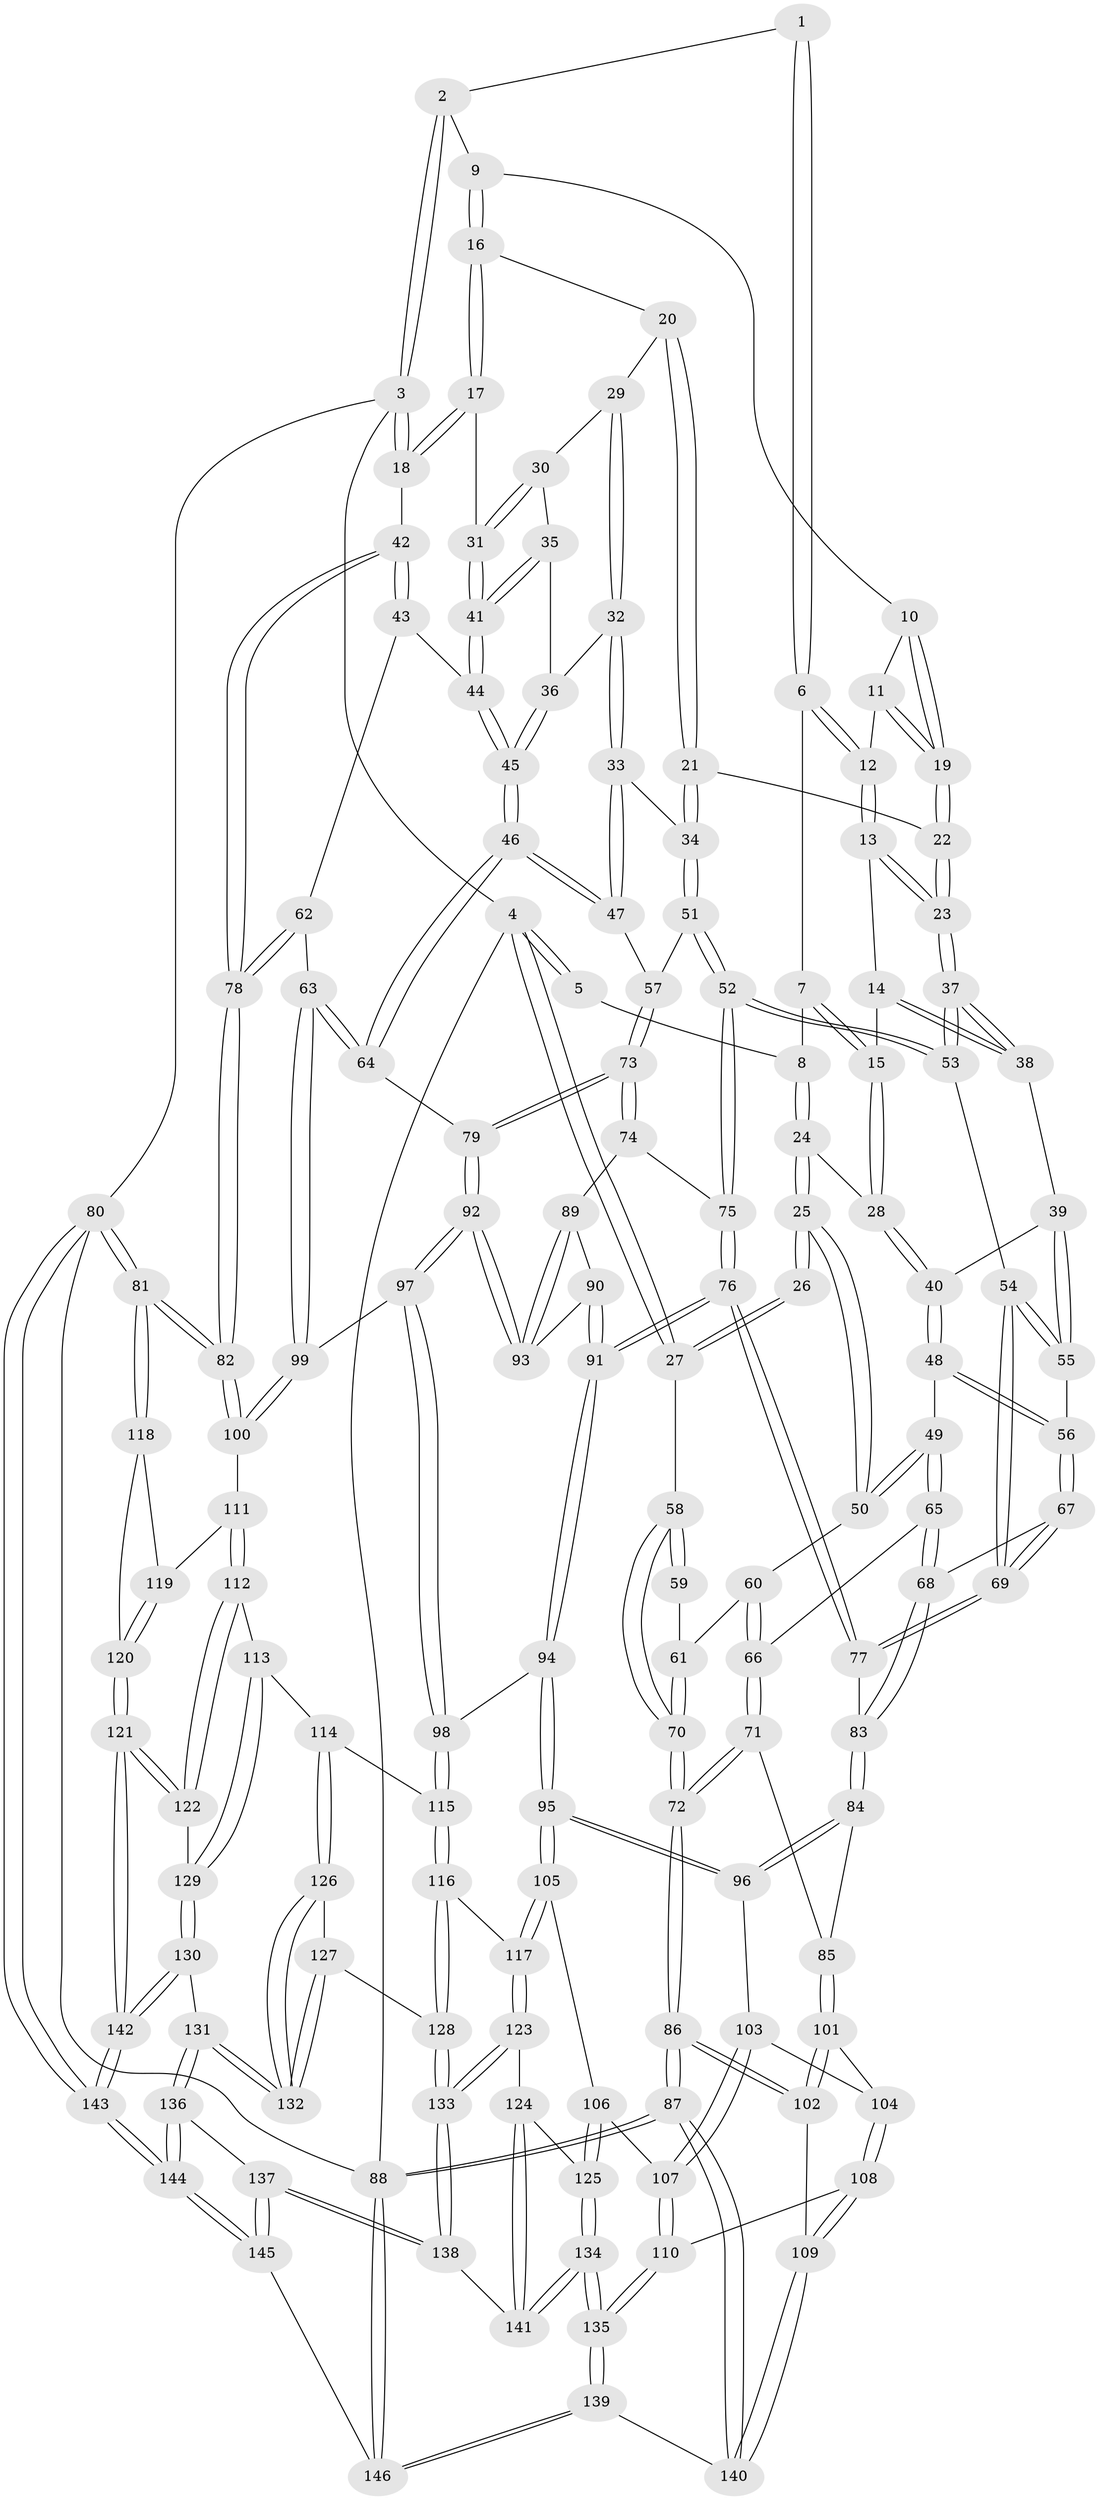 // coarse degree distribution, {3: 0.29545454545454547, 5: 0.22727272727272727, 7: 0.022727272727272728, 4: 0.38636363636363635, 2: 0.06818181818181818}
// Generated by graph-tools (version 1.1) at 2025/54/03/04/25 22:54:17]
// undirected, 146 vertices, 362 edges
graph export_dot {
  node [color=gray90,style=filled];
  1 [pos="+0.5397466154045294+0"];
  2 [pos="+0.5930331297398209+0"];
  3 [pos="+1+0"];
  4 [pos="+0+0"];
  5 [pos="+0.096664173730977+0"];
  6 [pos="+0.4250214403595688+0.03316074908749815"];
  7 [pos="+0.38087158991582004+0.05678003700691627"];
  8 [pos="+0.25370671670698536+0.07006826330204423"];
  9 [pos="+0.6195481366096296+0"];
  10 [pos="+0.512249863591057+0.11645175955193114"];
  11 [pos="+0.469036577863406+0.11608598912912375"];
  12 [pos="+0.4311554430749559+0.10476501595039979"];
  13 [pos="+0.4221550542933041+0.14018051728676245"];
  14 [pos="+0.34602468049870533+0.16425637688951553"];
  15 [pos="+0.33326062459480127+0.16200409033727997"];
  16 [pos="+0.6393770633403578+0"];
  17 [pos="+0.9045766933611763+0.11886488423390737"];
  18 [pos="+1+0"];
  19 [pos="+0.5106783517493169+0.18734816274013866"];
  20 [pos="+0.6525195658722824+0.06382311134332684"];
  21 [pos="+0.6024518783287871+0.1848220517704674"];
  22 [pos="+0.511608294751643+0.20133718337229398"];
  23 [pos="+0.4834453829006939+0.22203318304943953"];
  24 [pos="+0.2533735685946742+0.1522021851413645"];
  25 [pos="+0.16548816426577417+0.22748300380177358"];
  26 [pos="+0.16100588112729847+0.22508682272965058"];
  27 [pos="+0+0"];
  28 [pos="+0.3025158748196355+0.16614054975931006"];
  29 [pos="+0.7152320985235188+0.13000348877594423"];
  30 [pos="+0.7638791767651334+0.13893100809686992"];
  31 [pos="+0.9013966655701416+0.12239053147624601"];
  32 [pos="+0.7267109358226786+0.20054977211224015"];
  33 [pos="+0.6549642616998647+0.25732549795676213"];
  34 [pos="+0.637109739491327+0.2484888064486602"];
  35 [pos="+0.7855768812797311+0.20919990628274815"];
  36 [pos="+0.7449436040049413+0.21087565094234487"];
  37 [pos="+0.4699036200377468+0.2537403153141265"];
  38 [pos="+0.41134800464234483+0.2438611134597407"];
  39 [pos="+0.346412835439637+0.26932694166431215"];
  40 [pos="+0.34023679549472163+0.26893441833657594"];
  41 [pos="+0.8503295642623004+0.22694257714430996"];
  42 [pos="+1+0"];
  43 [pos="+0.8906025693200316+0.3058355277685444"];
  44 [pos="+0.8498795088346619+0.2865263574146872"];
  45 [pos="+0.7518532224836842+0.3605340525388412"];
  46 [pos="+0.7457867766901675+0.36697826533143035"];
  47 [pos="+0.7324317504149134+0.3644214717251982"];
  48 [pos="+0.2800236906690132+0.31841095129231517"];
  49 [pos="+0.18856968137393776+0.3080854213411119"];
  50 [pos="+0.18154591596946654+0.2987716715290524"];
  51 [pos="+0.5244400199100655+0.34844540794186146"];
  52 [pos="+0.4921211717848833+0.35618293108005117"];
  53 [pos="+0.4906512471121355+0.35468216399279295"];
  54 [pos="+0.46159710851207303+0.3559715417318762"];
  55 [pos="+0.4032900661632699+0.355705494178871"];
  56 [pos="+0.3407780551751257+0.3750541827211845"];
  57 [pos="+0.686512883475435+0.38313660905350205"];
  58 [pos="+0+0"];
  59 [pos="+0.0473923675244035+0.26548242085318646"];
  60 [pos="+0.05886728774942344+0.35833678011555037"];
  61 [pos="+0+0.3529523589233629"];
  62 [pos="+0.9671479201474027+0.38604460338435115"];
  63 [pos="+0.8217503249017446+0.5112650087394792"];
  64 [pos="+0.8174338936741593+0.5080018493398819"];
  65 [pos="+0.19135003333438053+0.4111671981010968"];
  66 [pos="+0.08875224511346227+0.4462458995775961"];
  67 [pos="+0.33619463510822306+0.3930512192970853"];
  68 [pos="+0.20332710933343928+0.4322262033323227"];
  69 [pos="+0.3408216138578114+0.4636897036176227"];
  70 [pos="+0+0.393374164322519"];
  71 [pos="+0.027887224472728397+0.5205256274812305"];
  72 [pos="+0+0.5106254804933225"];
  73 [pos="+0.6155638758516878+0.47770661254362007"];
  74 [pos="+0.5402735893812549+0.44567714063969915"];
  75 [pos="+0.49271858185534634+0.36619098927055244"];
  76 [pos="+0.3976252048224177+0.516177755626708"];
  77 [pos="+0.34073287930456936+0.4722546296450339"];
  78 [pos="+1+0.3923210345714537"];
  79 [pos="+0.6363808555924841+0.5461250447802881"];
  80 [pos="+1+1"];
  81 [pos="+1+0.7791044078003235"];
  82 [pos="+1+0.5271282881212305"];
  83 [pos="+0.22284498327826655+0.49040383732691545"];
  84 [pos="+0.20904823976244555+0.5357683442770146"];
  85 [pos="+0.14515851041413436+0.5892585547168556"];
  86 [pos="+0+0.6537248038468763"];
  87 [pos="+0+0.9539705873460806"];
  88 [pos="+0+1"];
  89 [pos="+0.5393653785367898+0.4480422771002217"];
  90 [pos="+0.49314476768714166+0.5342682882779746"];
  91 [pos="+0.41057143378016064+0.5612327388951283"];
  92 [pos="+0.6109382961783231+0.5927122651864164"];
  93 [pos="+0.5573585367198456+0.5597011209900897"];
  94 [pos="+0.40277469355690676+0.5944228573388519"];
  95 [pos="+0.3825088744208116+0.6303550454241187"];
  96 [pos="+0.3374987489876143+0.6149619436898421"];
  97 [pos="+0.6088439895492884+0.6273143682363651"];
  98 [pos="+0.6082831370896558+0.6299556745924548"];
  99 [pos="+0.852840205454513+0.5825406561897285"];
  100 [pos="+0.8636586462797725+0.6015430452865046"];
  101 [pos="+0.1454934661012679+0.6096780626314869"];
  102 [pos="+0.09613749583938382+0.6764962778201145"];
  103 [pos="+0.24889267529401196+0.6464388964613299"];
  104 [pos="+0.17201120399718325+0.6369153802763682"];
  105 [pos="+0.38510291757422943+0.6659197634711366"];
  106 [pos="+0.3538107119147162+0.7106824840371025"];
  107 [pos="+0.2814875433923775+0.743551948636821"];
  108 [pos="+0.23590137538413536+0.7532592900986926"];
  109 [pos="+0.09711256708334998+0.8070201491894504"];
  110 [pos="+0.2565716793325069+0.7585103338289779"];
  111 [pos="+0.8594775847083131+0.6267011235764165"];
  112 [pos="+0.8377888437068686+0.6477159313207652"];
  113 [pos="+0.7134024681645653+0.718912199952065"];
  114 [pos="+0.6814078481952741+0.7162179605935802"];
  115 [pos="+0.6113552184542289+0.6619572032815092"];
  116 [pos="+0.5239108430588161+0.7283583166522214"];
  117 [pos="+0.5017466916904244+0.7297305806512097"];
  118 [pos="+0.9724880293718033+0.7075253872516647"];
  119 [pos="+0.8700818042637591+0.6414290343977552"];
  120 [pos="+0.9442617075635482+0.8998729259484431"];
  121 [pos="+0.9541830667603507+0.9562390389287564"];
  122 [pos="+0.8218363811286082+0.8193634913322907"];
  123 [pos="+0.46277000333393237+0.819546691137266"];
  124 [pos="+0.41091428010492836+0.825063807017414"];
  125 [pos="+0.39041690824264746+0.8219627340254737"];
  126 [pos="+0.6569297385059449+0.7721286752438485"];
  127 [pos="+0.5636871829371899+0.7978037033952852"];
  128 [pos="+0.5596215867534511+0.7965220350267238"];
  129 [pos="+0.7520124906012795+0.8025860126530701"];
  130 [pos="+0.706720426900183+0.887746160945554"];
  131 [pos="+0.6546114747401156+0.8987484657736184"];
  132 [pos="+0.6468847237523235+0.8667116212586387"];
  133 [pos="+0.516702403333025+0.8965149750396937"];
  134 [pos="+0.30087332570120495+0.9378015516333065"];
  135 [pos="+0.2900040216667017+0.9474644284196029"];
  136 [pos="+0.6510968637279574+0.9032082919103892"];
  137 [pos="+0.5394183981488192+0.946050886667324"];
  138 [pos="+0.5189775867485206+0.9088190594372607"];
  139 [pos="+0.2707856960002145+0.9966961777449808"];
  140 [pos="+0.0756564758454637+0.8381113238003313"];
  141 [pos="+0.43690164997789266+0.8945932834436685"];
  142 [pos="+0.9780231108187148+1"];
  143 [pos="+1+1"];
  144 [pos="+0.8223172447272161+1"];
  145 [pos="+0.4461295913732604+1"];
  146 [pos="+0.29873560557046025+1"];
  1 -- 2;
  1 -- 6;
  1 -- 6;
  2 -- 3;
  2 -- 3;
  2 -- 9;
  3 -- 4;
  3 -- 18;
  3 -- 18;
  3 -- 80;
  4 -- 5;
  4 -- 5;
  4 -- 27;
  4 -- 27;
  4 -- 88;
  5 -- 8;
  6 -- 7;
  6 -- 12;
  6 -- 12;
  7 -- 8;
  7 -- 15;
  7 -- 15;
  8 -- 24;
  8 -- 24;
  9 -- 10;
  9 -- 16;
  9 -- 16;
  10 -- 11;
  10 -- 19;
  10 -- 19;
  11 -- 12;
  11 -- 19;
  11 -- 19;
  12 -- 13;
  12 -- 13;
  13 -- 14;
  13 -- 23;
  13 -- 23;
  14 -- 15;
  14 -- 38;
  14 -- 38;
  15 -- 28;
  15 -- 28;
  16 -- 17;
  16 -- 17;
  16 -- 20;
  17 -- 18;
  17 -- 18;
  17 -- 31;
  18 -- 42;
  19 -- 22;
  19 -- 22;
  20 -- 21;
  20 -- 21;
  20 -- 29;
  21 -- 22;
  21 -- 34;
  21 -- 34;
  22 -- 23;
  22 -- 23;
  23 -- 37;
  23 -- 37;
  24 -- 25;
  24 -- 25;
  24 -- 28;
  25 -- 26;
  25 -- 26;
  25 -- 50;
  25 -- 50;
  26 -- 27;
  26 -- 27;
  27 -- 58;
  28 -- 40;
  28 -- 40;
  29 -- 30;
  29 -- 32;
  29 -- 32;
  30 -- 31;
  30 -- 31;
  30 -- 35;
  31 -- 41;
  31 -- 41;
  32 -- 33;
  32 -- 33;
  32 -- 36;
  33 -- 34;
  33 -- 47;
  33 -- 47;
  34 -- 51;
  34 -- 51;
  35 -- 36;
  35 -- 41;
  35 -- 41;
  36 -- 45;
  36 -- 45;
  37 -- 38;
  37 -- 38;
  37 -- 53;
  37 -- 53;
  38 -- 39;
  39 -- 40;
  39 -- 55;
  39 -- 55;
  40 -- 48;
  40 -- 48;
  41 -- 44;
  41 -- 44;
  42 -- 43;
  42 -- 43;
  42 -- 78;
  42 -- 78;
  43 -- 44;
  43 -- 62;
  44 -- 45;
  44 -- 45;
  45 -- 46;
  45 -- 46;
  46 -- 47;
  46 -- 47;
  46 -- 64;
  46 -- 64;
  47 -- 57;
  48 -- 49;
  48 -- 56;
  48 -- 56;
  49 -- 50;
  49 -- 50;
  49 -- 65;
  49 -- 65;
  50 -- 60;
  51 -- 52;
  51 -- 52;
  51 -- 57;
  52 -- 53;
  52 -- 53;
  52 -- 75;
  52 -- 75;
  53 -- 54;
  54 -- 55;
  54 -- 55;
  54 -- 69;
  54 -- 69;
  55 -- 56;
  56 -- 67;
  56 -- 67;
  57 -- 73;
  57 -- 73;
  58 -- 59;
  58 -- 59;
  58 -- 70;
  58 -- 70;
  59 -- 61;
  60 -- 61;
  60 -- 66;
  60 -- 66;
  61 -- 70;
  61 -- 70;
  62 -- 63;
  62 -- 78;
  62 -- 78;
  63 -- 64;
  63 -- 64;
  63 -- 99;
  63 -- 99;
  64 -- 79;
  65 -- 66;
  65 -- 68;
  65 -- 68;
  66 -- 71;
  66 -- 71;
  67 -- 68;
  67 -- 69;
  67 -- 69;
  68 -- 83;
  68 -- 83;
  69 -- 77;
  69 -- 77;
  70 -- 72;
  70 -- 72;
  71 -- 72;
  71 -- 72;
  71 -- 85;
  72 -- 86;
  72 -- 86;
  73 -- 74;
  73 -- 74;
  73 -- 79;
  73 -- 79;
  74 -- 75;
  74 -- 89;
  75 -- 76;
  75 -- 76;
  76 -- 77;
  76 -- 77;
  76 -- 91;
  76 -- 91;
  77 -- 83;
  78 -- 82;
  78 -- 82;
  79 -- 92;
  79 -- 92;
  80 -- 81;
  80 -- 81;
  80 -- 143;
  80 -- 143;
  80 -- 88;
  81 -- 82;
  81 -- 82;
  81 -- 118;
  81 -- 118;
  82 -- 100;
  82 -- 100;
  83 -- 84;
  83 -- 84;
  84 -- 85;
  84 -- 96;
  84 -- 96;
  85 -- 101;
  85 -- 101;
  86 -- 87;
  86 -- 87;
  86 -- 102;
  86 -- 102;
  87 -- 88;
  87 -- 88;
  87 -- 140;
  87 -- 140;
  88 -- 146;
  88 -- 146;
  89 -- 90;
  89 -- 93;
  89 -- 93;
  90 -- 91;
  90 -- 91;
  90 -- 93;
  91 -- 94;
  91 -- 94;
  92 -- 93;
  92 -- 93;
  92 -- 97;
  92 -- 97;
  94 -- 95;
  94 -- 95;
  94 -- 98;
  95 -- 96;
  95 -- 96;
  95 -- 105;
  95 -- 105;
  96 -- 103;
  97 -- 98;
  97 -- 98;
  97 -- 99;
  98 -- 115;
  98 -- 115;
  99 -- 100;
  99 -- 100;
  100 -- 111;
  101 -- 102;
  101 -- 102;
  101 -- 104;
  102 -- 109;
  103 -- 104;
  103 -- 107;
  103 -- 107;
  104 -- 108;
  104 -- 108;
  105 -- 106;
  105 -- 117;
  105 -- 117;
  106 -- 107;
  106 -- 125;
  106 -- 125;
  107 -- 110;
  107 -- 110;
  108 -- 109;
  108 -- 109;
  108 -- 110;
  109 -- 140;
  109 -- 140;
  110 -- 135;
  110 -- 135;
  111 -- 112;
  111 -- 112;
  111 -- 119;
  112 -- 113;
  112 -- 122;
  112 -- 122;
  113 -- 114;
  113 -- 129;
  113 -- 129;
  114 -- 115;
  114 -- 126;
  114 -- 126;
  115 -- 116;
  115 -- 116;
  116 -- 117;
  116 -- 128;
  116 -- 128;
  117 -- 123;
  117 -- 123;
  118 -- 119;
  118 -- 120;
  119 -- 120;
  119 -- 120;
  120 -- 121;
  120 -- 121;
  121 -- 122;
  121 -- 122;
  121 -- 142;
  121 -- 142;
  122 -- 129;
  123 -- 124;
  123 -- 133;
  123 -- 133;
  124 -- 125;
  124 -- 141;
  124 -- 141;
  125 -- 134;
  125 -- 134;
  126 -- 127;
  126 -- 132;
  126 -- 132;
  127 -- 128;
  127 -- 132;
  127 -- 132;
  128 -- 133;
  128 -- 133;
  129 -- 130;
  129 -- 130;
  130 -- 131;
  130 -- 142;
  130 -- 142;
  131 -- 132;
  131 -- 132;
  131 -- 136;
  131 -- 136;
  133 -- 138;
  133 -- 138;
  134 -- 135;
  134 -- 135;
  134 -- 141;
  134 -- 141;
  135 -- 139;
  135 -- 139;
  136 -- 137;
  136 -- 144;
  136 -- 144;
  137 -- 138;
  137 -- 138;
  137 -- 145;
  137 -- 145;
  138 -- 141;
  139 -- 140;
  139 -- 146;
  139 -- 146;
  142 -- 143;
  142 -- 143;
  143 -- 144;
  143 -- 144;
  144 -- 145;
  144 -- 145;
  145 -- 146;
}
